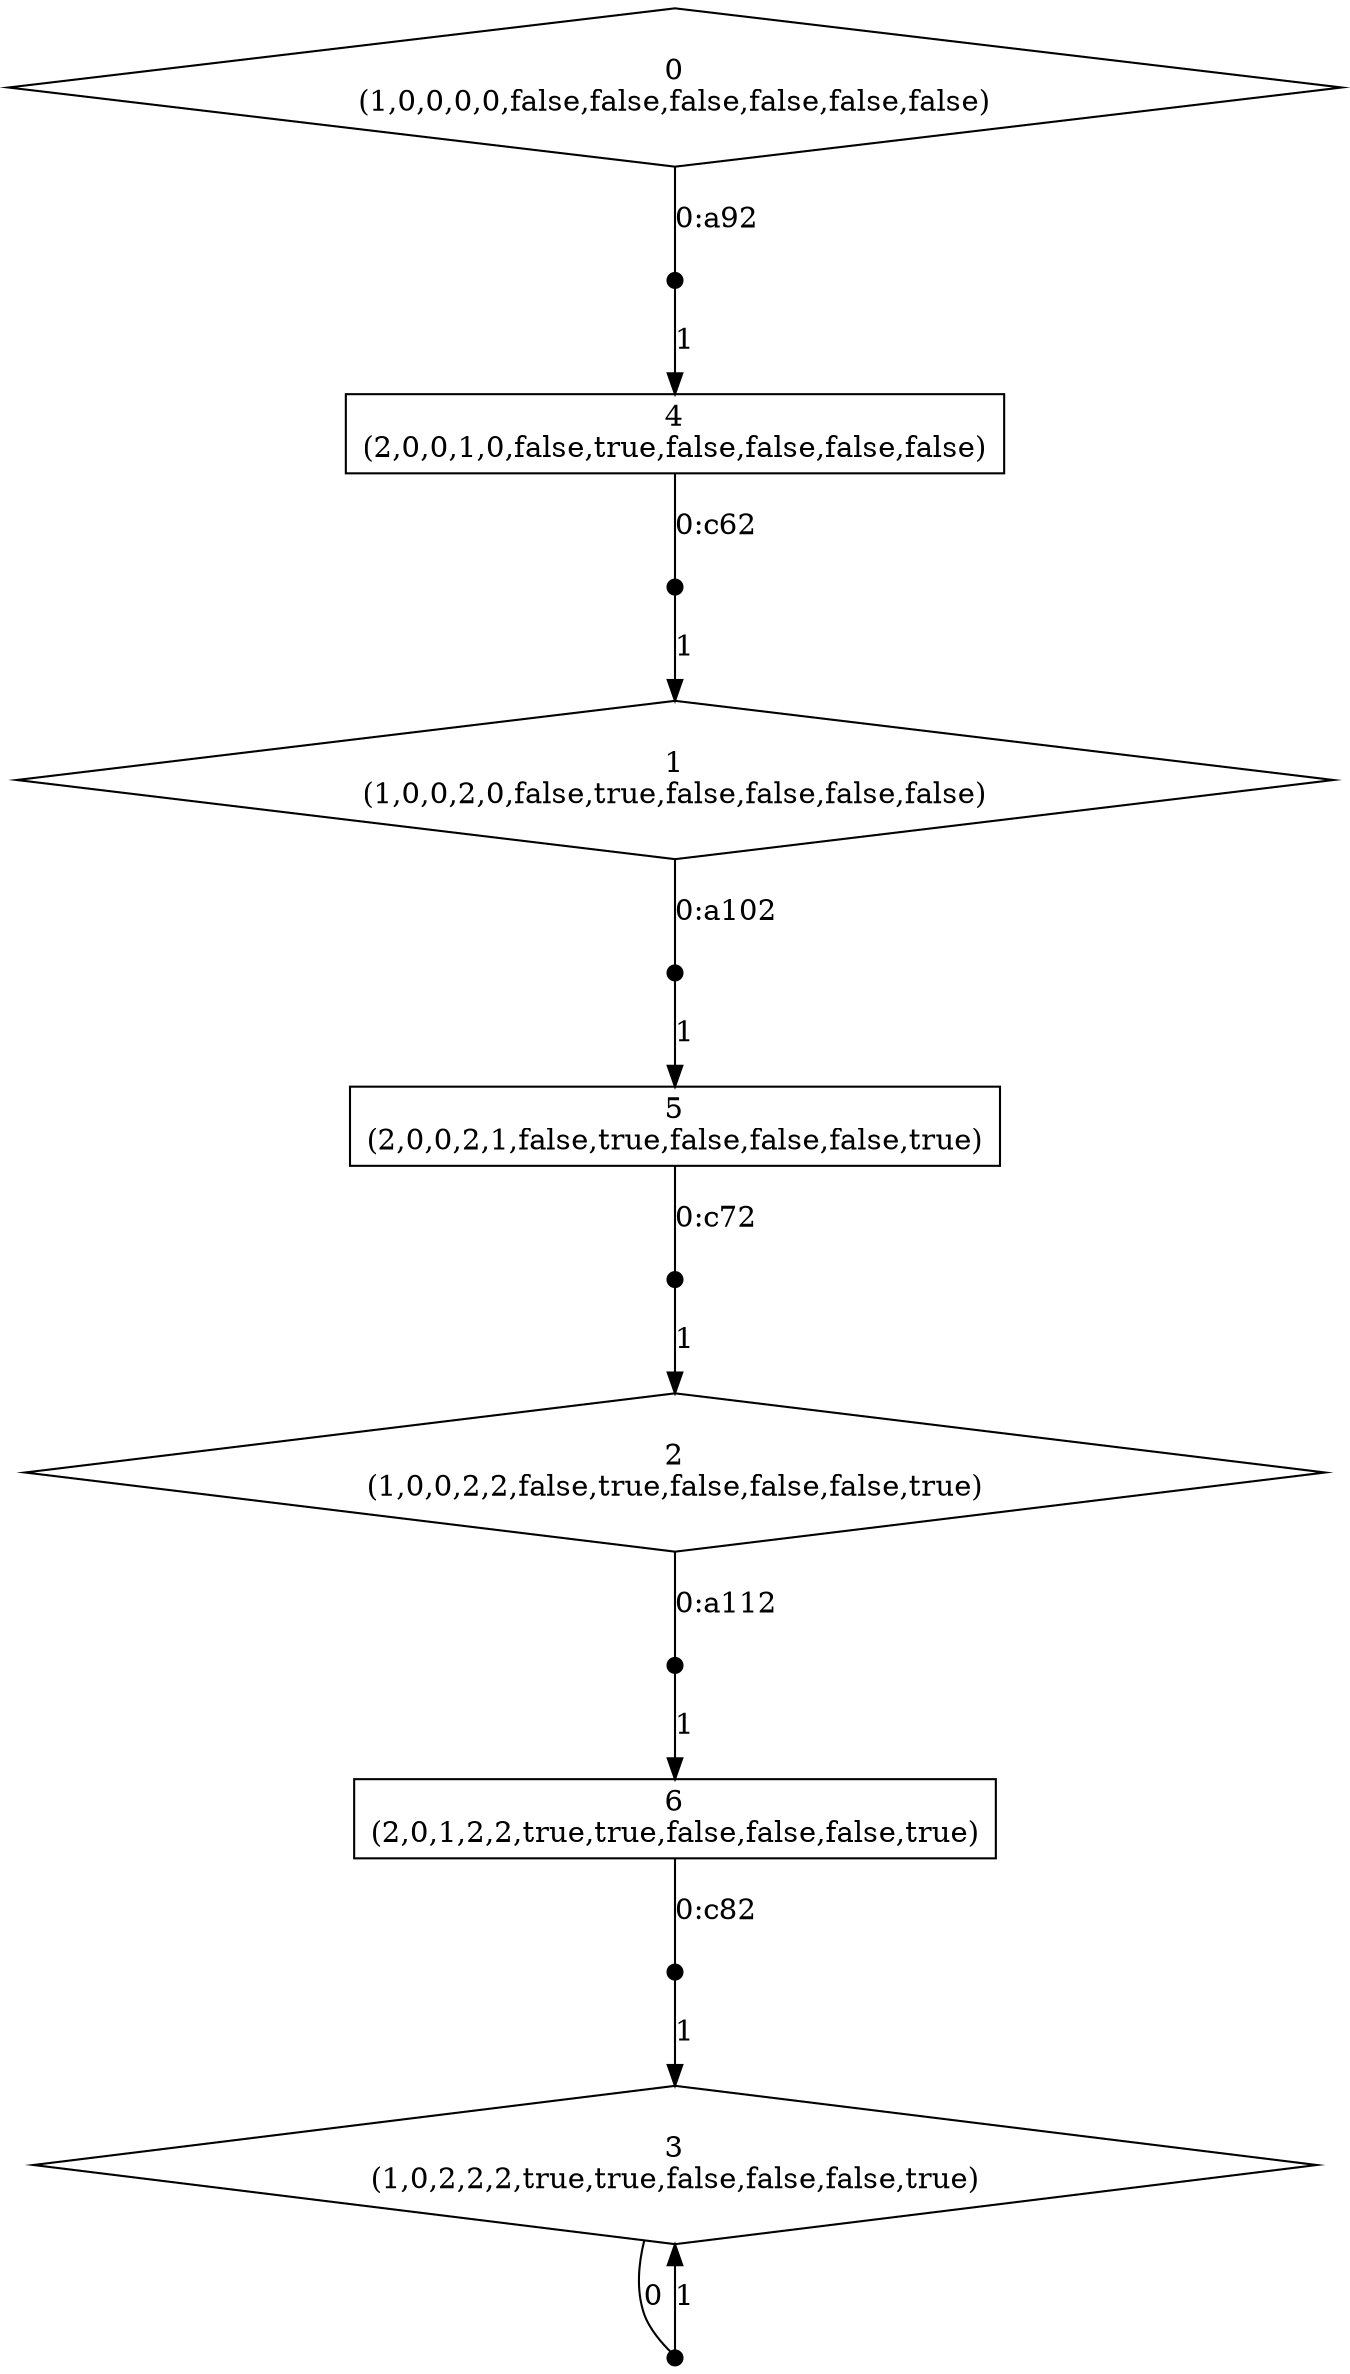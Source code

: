 digraph SMG {
node [label="",shape="box"];
0 [label="0\n(1,0,0,0,0,false,false,false,false,false,false)",shape="diamond"];
0 -> n0_0  [label="0:a92",arrowhead="none"];
n0_0 [ shape=point,width=0.1,height=0.1,label="" ];
n0_0 -> 4  [label="1"];
1 [label="1\n(1,0,0,2,0,false,true,false,false,false,false)",shape="diamond"];
1 -> n1_0  [label="0:a102",arrowhead="none"];
n1_0 [ shape=point,width=0.1,height=0.1,label="" ];
n1_0 -> 5  [label="1"];
2 [label="2\n(1,0,0,2,2,false,true,false,false,false,true)",shape="diamond"];
2 -> n2_0  [label="0:a112",arrowhead="none"];
n2_0 [ shape=point,width=0.1,height=0.1,label="" ];
n2_0 -> 6  [label="1"];
3 [label="3\n(1,0,2,2,2,true,true,false,false,false,true)",shape="diamond"];
3 -> n3_0  [label="0",arrowhead="none"];
n3_0 [ shape=point,width=0.1,height=0.1,label="" ];
n3_0 -> 3  [label="1"];
4 [label="4\n(2,0,0,1,0,false,true,false,false,false,false)"];
4 -> n4_0  [label="0:c62",arrowhead="none"];
n4_0 [ shape=point,width=0.1,height=0.1,label="" ];
n4_0 -> 1  [label="1"];
5 [label="5\n(2,0,0,2,1,false,true,false,false,false,true)"];
5 -> n5_0  [label="0:c72",arrowhead="none"];
n5_0 [ shape=point,width=0.1,height=0.1,label="" ];
n5_0 -> 2  [label="1"];
6 [label="6\n(2,0,1,2,2,true,true,false,false,false,true)"];
6 -> n6_0  [label="0:c82",arrowhead="none"];
n6_0 [ shape=point,width=0.1,height=0.1,label="" ];
n6_0 -> 3  [label="1"];
}
